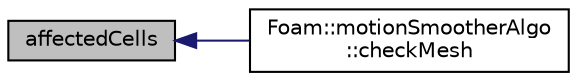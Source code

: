 digraph "affectedCells"
{
  bgcolor="transparent";
  edge [fontname="Helvetica",fontsize="10",labelfontname="Helvetica",labelfontsize="10"];
  node [fontname="Helvetica",fontsize="10",shape=record];
  rankdir="LR";
  Node1 [label="affectedCells",height=0.2,width=0.4,color="black", fillcolor="grey75", style="filled", fontcolor="black"];
  Node1 -> Node2 [dir="back",color="midnightblue",fontsize="10",style="solid",fontname="Helvetica"];
  Node2 [label="Foam::motionSmootherAlgo\l::checkMesh",height=0.2,width=0.4,color="black",URL="$a01530.html#aa9f61ed4ec6238efaec747b27fa0143c",tooltip="Check part of mesh including baffles with mesh settings in dict. "];
}
